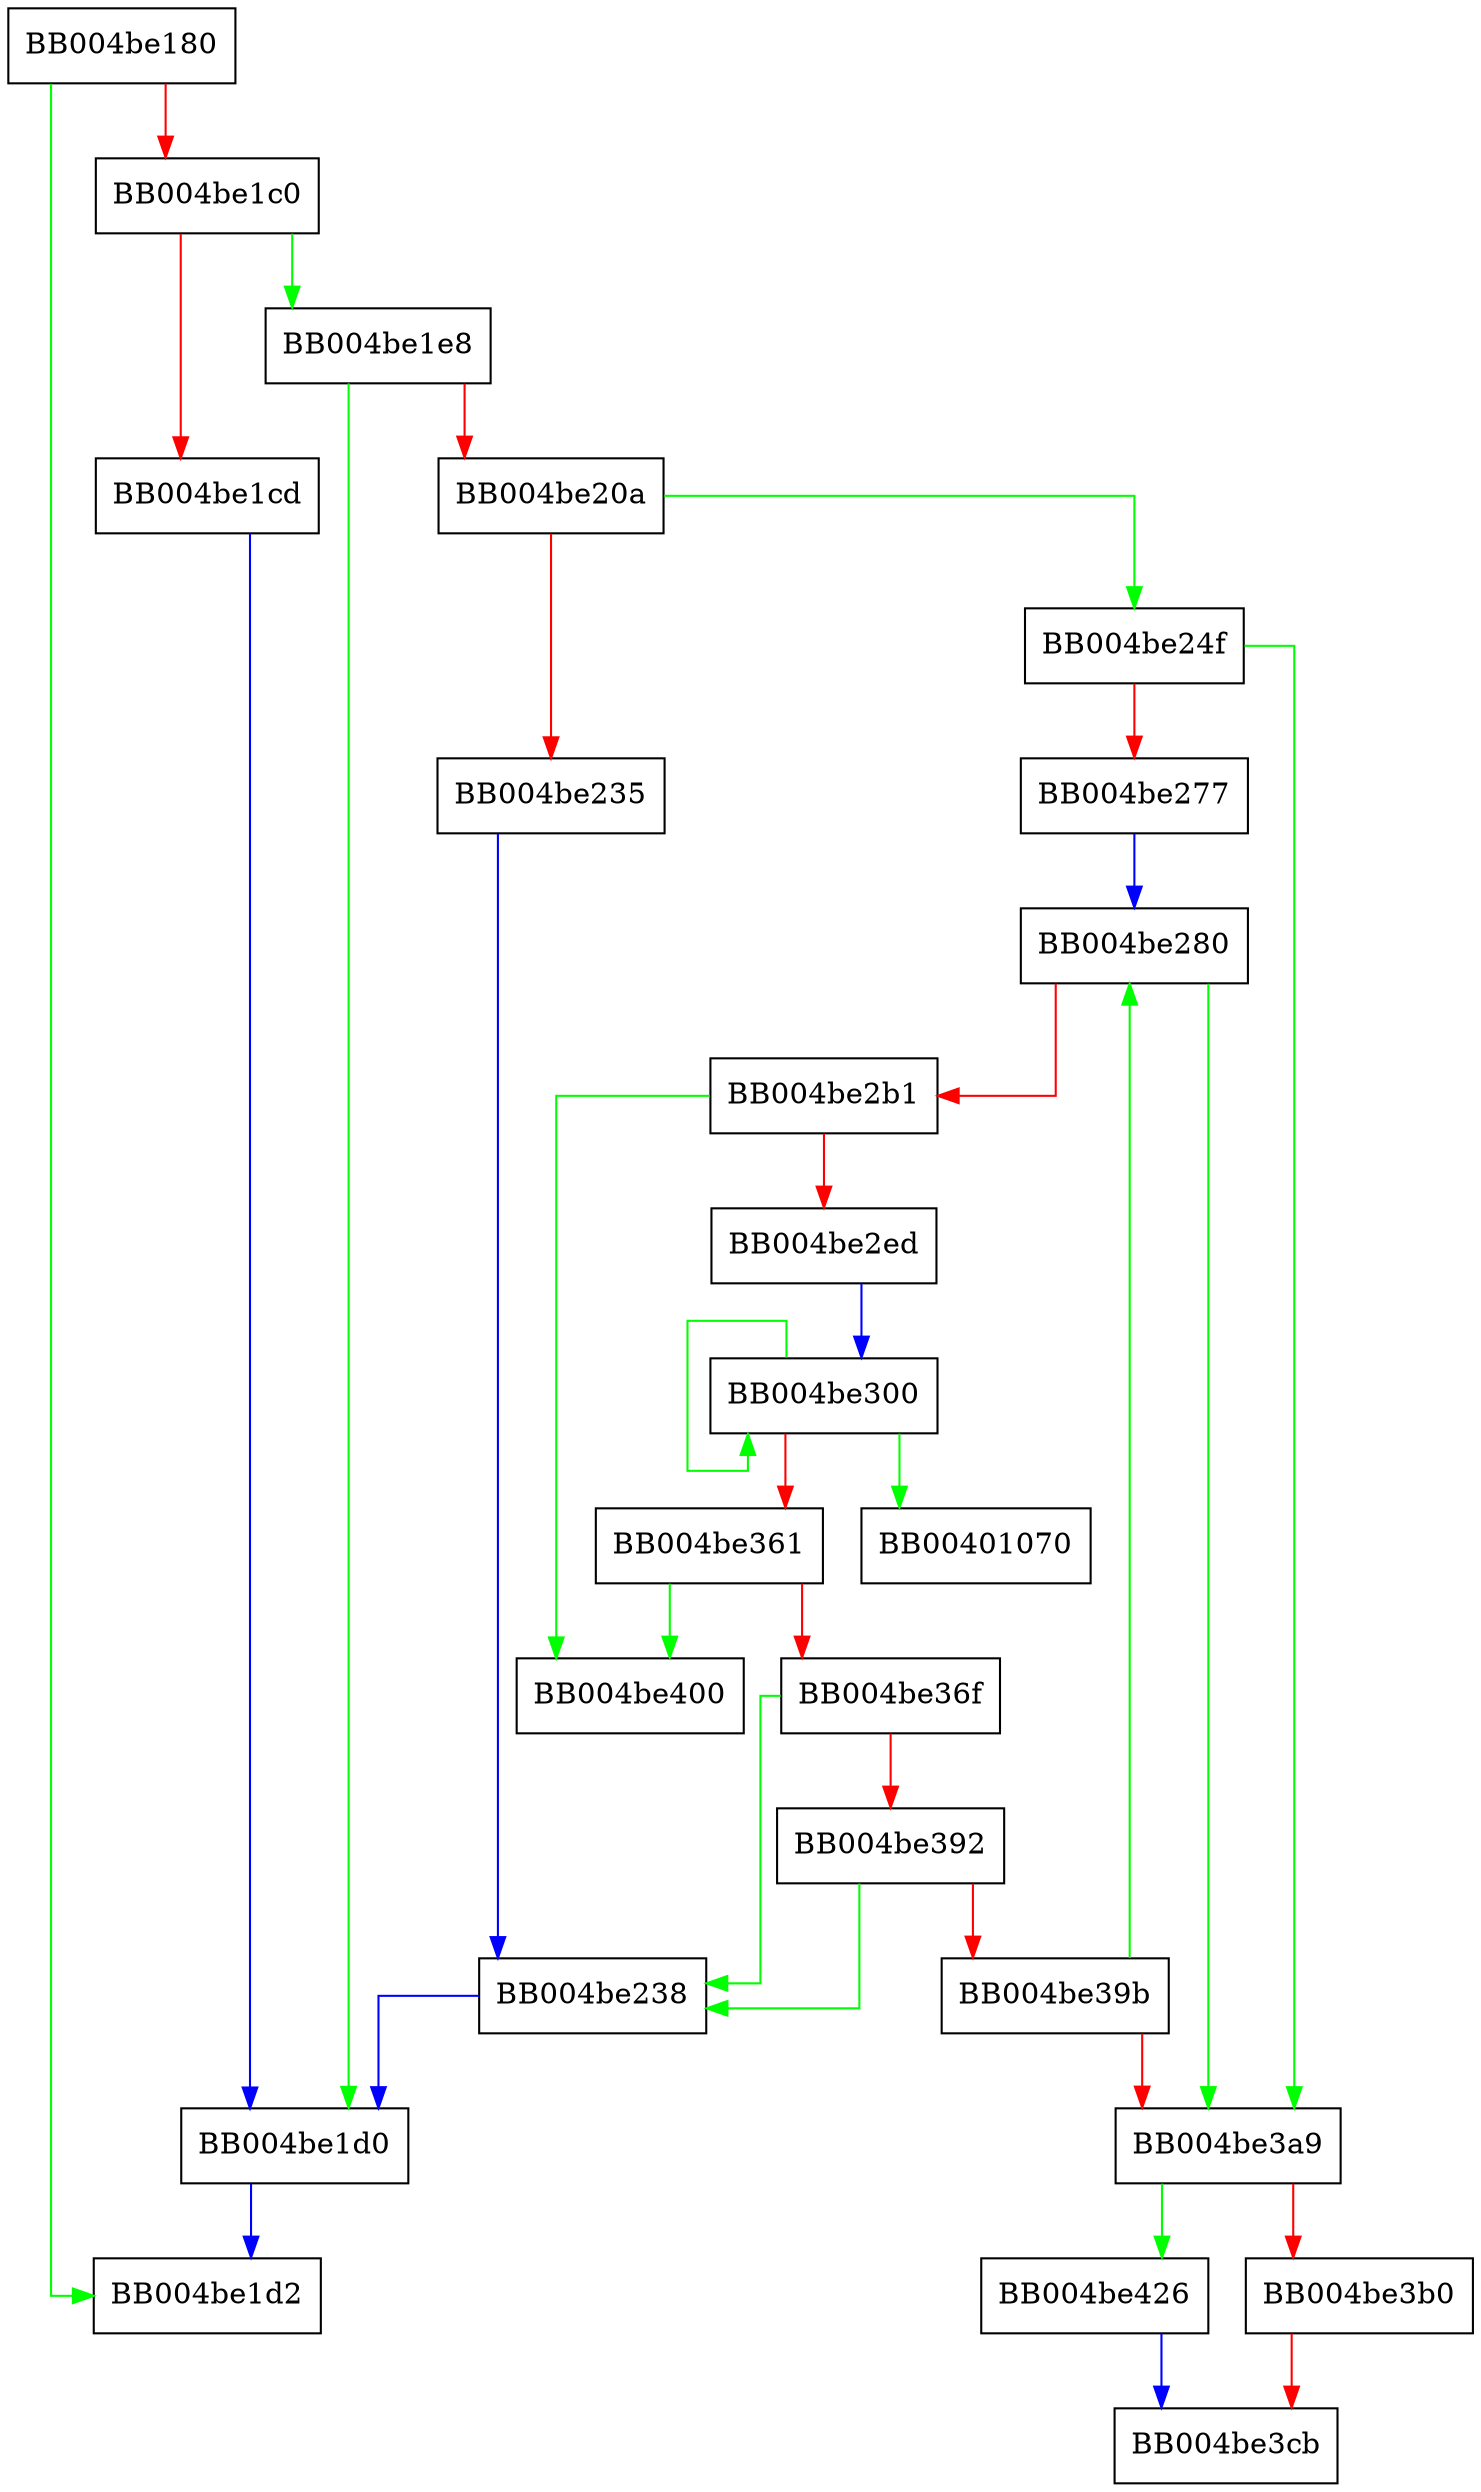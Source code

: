 digraph ossl_quic_sstream_set_buffer_size {
  node [shape="box"];
  graph [splines=ortho];
  BB004be180 -> BB004be1d2 [color="green"];
  BB004be180 -> BB004be1c0 [color="red"];
  BB004be1c0 -> BB004be1e8 [color="green"];
  BB004be1c0 -> BB004be1cd [color="red"];
  BB004be1cd -> BB004be1d0 [color="blue"];
  BB004be1d0 -> BB004be1d2 [color="blue"];
  BB004be1e8 -> BB004be1d0 [color="green"];
  BB004be1e8 -> BB004be20a [color="red"];
  BB004be20a -> BB004be24f [color="green"];
  BB004be20a -> BB004be235 [color="red"];
  BB004be235 -> BB004be238 [color="blue"];
  BB004be238 -> BB004be1d0 [color="blue"];
  BB004be24f -> BB004be3a9 [color="green"];
  BB004be24f -> BB004be277 [color="red"];
  BB004be277 -> BB004be280 [color="blue"];
  BB004be280 -> BB004be3a9 [color="green"];
  BB004be280 -> BB004be2b1 [color="red"];
  BB004be2b1 -> BB004be400 [color="green"];
  BB004be2b1 -> BB004be2ed [color="red"];
  BB004be2ed -> BB004be300 [color="blue"];
  BB004be300 -> BB00401070 [color="green"];
  BB004be300 -> BB004be300 [color="green"];
  BB004be300 -> BB004be361 [color="red"];
  BB004be361 -> BB004be400 [color="green"];
  BB004be361 -> BB004be36f [color="red"];
  BB004be36f -> BB004be238 [color="green"];
  BB004be36f -> BB004be392 [color="red"];
  BB004be392 -> BB004be238 [color="green"];
  BB004be392 -> BB004be39b [color="red"];
  BB004be39b -> BB004be280 [color="green"];
  BB004be39b -> BB004be3a9 [color="red"];
  BB004be3a9 -> BB004be426 [color="green"];
  BB004be3a9 -> BB004be3b0 [color="red"];
  BB004be3b0 -> BB004be3cb [color="red"];
  BB004be426 -> BB004be3cb [color="blue"];
}